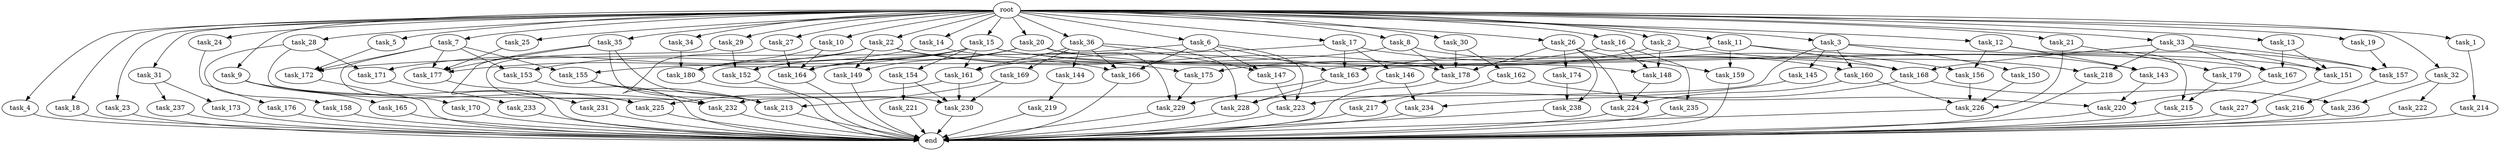 digraph G {
  root [size="0.000000"];
  task_1 [size="10.240000"];
  task_2 [size="10.240000"];
  task_3 [size="10.240000"];
  task_4 [size="10.240000"];
  task_5 [size="10.240000"];
  task_6 [size="10.240000"];
  task_7 [size="10.240000"];
  task_8 [size="10.240000"];
  task_9 [size="10.240000"];
  task_10 [size="10.240000"];
  task_11 [size="10.240000"];
  task_12 [size="10.240000"];
  task_13 [size="10.240000"];
  task_14 [size="10.240000"];
  task_15 [size="10.240000"];
  task_16 [size="10.240000"];
  task_17 [size="10.240000"];
  task_18 [size="10.240000"];
  task_19 [size="10.240000"];
  task_20 [size="10.240000"];
  task_21 [size="10.240000"];
  task_22 [size="10.240000"];
  task_23 [size="10.240000"];
  task_24 [size="10.240000"];
  task_25 [size="10.240000"];
  task_26 [size="10.240000"];
  task_27 [size="10.240000"];
  task_28 [size="10.240000"];
  task_29 [size="10.240000"];
  task_30 [size="10.240000"];
  task_31 [size="10.240000"];
  task_32 [size="10.240000"];
  task_33 [size="10.240000"];
  task_34 [size="10.240000"];
  task_35 [size="10.240000"];
  task_36 [size="10.240000"];
  task_143 [size="7301444403.200000"];
  task_144 [size="6957847019.520000"];
  task_145 [size="6957847019.520000"];
  task_146 [size="8589934592.000000"];
  task_147 [size="7301444403.200000"];
  task_148 [size="17695265259.520000"];
  task_149 [size="2491081031.680000"];
  task_150 [size="6957847019.520000"];
  task_151 [size="17695265259.520000"];
  task_152 [size="9878424780.800001"];
  task_153 [size="9105330667.520000"];
  task_154 [size="773094113.280000"];
  task_155 [size="7645041786.880000"];
  task_156 [size="8933531975.680000"];
  task_157 [size="15891378995.200001"];
  task_158 [size="1374389534.720000"];
  task_159 [size="15547781611.520000"];
  task_160 [size="12455405158.400000"];
  task_161 [size="9878424780.800001"];
  task_162 [size="6957847019.520000"];
  task_163 [size="15891378995.200001"];
  task_164 [size="6098853560.320000"];
  task_165 [size="773094113.280000"];
  task_166 [size="7645041786.880000"];
  task_167 [size="16320875724.800001"];
  task_168 [size="16320875724.800001"];
  task_169 [size="6957847019.520000"];
  task_170 [size="2147483648.000000"];
  task_171 [size="1717986918.400000"];
  task_172 [size="16234976378.880001"];
  task_173 [size="343597383.680000"];
  task_174 [size="8589934592.000000"];
  task_175 [size="8933531975.680000"];
  task_176 [size="2147483648.000000"];
  task_177 [size="6786048327.680000"];
  task_178 [size="21388937134.080002"];
  task_179 [size="343597383.680000"];
  task_180 [size="8761733283.840000"];
  task_213 [size="8418135900.160000"];
  task_214 [size="4209067950.080000"];
  task_215 [size="2491081031.680000"];
  task_216 [size="3092376453.120000"];
  task_217 [size="1374389534.720000"];
  task_218 [size="17179869184.000000"];
  task_219 [size="773094113.280000"];
  task_220 [size="12541304504.320000"];
  task_221 [size="2147483648.000000"];
  task_222 [size="8589934592.000000"];
  task_223 [size="9277129359.360001"];
  task_224 [size="17008070492.160000"];
  task_225 [size="9878424780.800001"];
  task_226 [size="7043746365.440001"];
  task_227 [size="8589934592.000000"];
  task_228 [size="11510512353.280001"];
  task_229 [size="11081015623.680000"];
  task_230 [size="10565619548.160000"];
  task_231 [size="773094113.280000"];
  task_232 [size="10479720202.240000"];
  task_233 [size="2147483648.000000"];
  task_234 [size="7301444403.200000"];
  task_235 [size="2147483648.000000"];
  task_236 [size="11682311045.120001"];
  task_237 [size="343597383.680000"];
  task_238 [size="9964324126.719999"];
  end [size="0.000000"];

  root -> task_1 [size="1.000000"];
  root -> task_2 [size="1.000000"];
  root -> task_3 [size="1.000000"];
  root -> task_4 [size="1.000000"];
  root -> task_5 [size="1.000000"];
  root -> task_6 [size="1.000000"];
  root -> task_7 [size="1.000000"];
  root -> task_8 [size="1.000000"];
  root -> task_9 [size="1.000000"];
  root -> task_10 [size="1.000000"];
  root -> task_11 [size="1.000000"];
  root -> task_12 [size="1.000000"];
  root -> task_13 [size="1.000000"];
  root -> task_14 [size="1.000000"];
  root -> task_15 [size="1.000000"];
  root -> task_16 [size="1.000000"];
  root -> task_17 [size="1.000000"];
  root -> task_18 [size="1.000000"];
  root -> task_19 [size="1.000000"];
  root -> task_20 [size="1.000000"];
  root -> task_21 [size="1.000000"];
  root -> task_22 [size="1.000000"];
  root -> task_23 [size="1.000000"];
  root -> task_24 [size="1.000000"];
  root -> task_25 [size="1.000000"];
  root -> task_26 [size="1.000000"];
  root -> task_27 [size="1.000000"];
  root -> task_28 [size="1.000000"];
  root -> task_29 [size="1.000000"];
  root -> task_30 [size="1.000000"];
  root -> task_31 [size="1.000000"];
  root -> task_32 [size="1.000000"];
  root -> task_33 [size="1.000000"];
  root -> task_34 [size="1.000000"];
  root -> task_35 [size="1.000000"];
  root -> task_36 [size="1.000000"];
  task_1 -> task_214 [size="411041792.000000"];
  task_2 -> task_148 [size="838860800.000000"];
  task_2 -> task_175 [size="838860800.000000"];
  task_2 -> task_218 [size="838860800.000000"];
  task_3 -> task_145 [size="679477248.000000"];
  task_3 -> task_150 [size="679477248.000000"];
  task_3 -> task_157 [size="679477248.000000"];
  task_3 -> task_160 [size="679477248.000000"];
  task_3 -> task_232 [size="679477248.000000"];
  task_4 -> end [size="1.000000"];
  task_5 -> task_172 [size="536870912.000000"];
  task_6 -> task_147 [size="33554432.000000"];
  task_6 -> task_163 [size="33554432.000000"];
  task_6 -> task_164 [size="33554432.000000"];
  task_6 -> task_166 [size="33554432.000000"];
  task_6 -> task_223 [size="33554432.000000"];
  task_7 -> task_153 [size="209715200.000000"];
  task_7 -> task_155 [size="209715200.000000"];
  task_7 -> task_170 [size="209715200.000000"];
  task_7 -> task_172 [size="209715200.000000"];
  task_7 -> task_177 [size="209715200.000000"];
  task_8 -> task_155 [size="536870912.000000"];
  task_8 -> task_160 [size="536870912.000000"];
  task_8 -> task_178 [size="536870912.000000"];
  task_9 -> task_165 [size="75497472.000000"];
  task_9 -> task_225 [size="75497472.000000"];
  task_9 -> task_232 [size="75497472.000000"];
  task_10 -> task_164 [size="411041792.000000"];
  task_10 -> task_180 [size="411041792.000000"];
  task_11 -> task_143 [size="679477248.000000"];
  task_11 -> task_159 [size="679477248.000000"];
  task_11 -> task_163 [size="679477248.000000"];
  task_11 -> task_168 [size="679477248.000000"];
  task_12 -> task_143 [size="33554432.000000"];
  task_12 -> task_156 [size="33554432.000000"];
  task_12 -> task_215 [size="33554432.000000"];
  task_13 -> task_151 [size="679477248.000000"];
  task_13 -> task_167 [size="679477248.000000"];
  task_14 -> task_148 [size="679477248.000000"];
  task_14 -> task_153 [size="679477248.000000"];
  task_15 -> task_152 [size="75497472.000000"];
  task_15 -> task_154 [size="75497472.000000"];
  task_15 -> task_161 [size="75497472.000000"];
  task_15 -> task_164 [size="75497472.000000"];
  task_15 -> task_167 [size="75497472.000000"];
  task_15 -> task_168 [size="75497472.000000"];
  task_15 -> task_177 [size="75497472.000000"];
  task_16 -> task_148 [size="209715200.000000"];
  task_16 -> task_161 [size="209715200.000000"];
  task_16 -> task_235 [size="209715200.000000"];
  task_17 -> task_146 [size="838860800.000000"];
  task_17 -> task_156 [size="838860800.000000"];
  task_17 -> task_163 [size="838860800.000000"];
  task_17 -> task_172 [size="838860800.000000"];
  task_18 -> end [size="1.000000"];
  task_19 -> task_157 [size="33554432.000000"];
  task_20 -> task_149 [size="209715200.000000"];
  task_20 -> task_151 [size="209715200.000000"];
  task_20 -> task_152 [size="209715200.000000"];
  task_20 -> task_229 [size="209715200.000000"];
  task_21 -> task_179 [size="33554432.000000"];
  task_21 -> task_226 [size="33554432.000000"];
  task_22 -> task_149 [size="33554432.000000"];
  task_22 -> task_166 [size="33554432.000000"];
  task_22 -> task_171 [size="33554432.000000"];
  task_22 -> task_175 [size="33554432.000000"];
  task_22 -> task_178 [size="33554432.000000"];
  task_22 -> task_180 [size="33554432.000000"];
  task_23 -> end [size="1.000000"];
  task_24 -> task_176 [size="209715200.000000"];
  task_25 -> task_177 [size="301989888.000000"];
  task_26 -> task_159 [size="838860800.000000"];
  task_26 -> task_174 [size="838860800.000000"];
  task_26 -> task_178 [size="838860800.000000"];
  task_26 -> task_224 [size="838860800.000000"];
  task_26 -> task_238 [size="838860800.000000"];
  task_27 -> task_164 [size="75497472.000000"];
  task_27 -> task_213 [size="75497472.000000"];
  task_28 -> task_158 [size="134217728.000000"];
  task_28 -> task_171 [size="134217728.000000"];
  task_28 -> task_232 [size="134217728.000000"];
  task_29 -> task_152 [size="679477248.000000"];
  task_29 -> task_225 [size="679477248.000000"];
  task_30 -> task_162 [size="679477248.000000"];
  task_30 -> task_178 [size="679477248.000000"];
  task_31 -> task_173 [size="33554432.000000"];
  task_31 -> task_237 [size="33554432.000000"];
  task_32 -> task_222 [size="838860800.000000"];
  task_32 -> task_236 [size="838860800.000000"];
  task_33 -> task_151 [size="838860800.000000"];
  task_33 -> task_157 [size="838860800.000000"];
  task_33 -> task_167 [size="838860800.000000"];
  task_33 -> task_168 [size="838860800.000000"];
  task_33 -> task_218 [size="838860800.000000"];
  task_34 -> task_180 [size="411041792.000000"];
  task_35 -> task_177 [size="75497472.000000"];
  task_35 -> task_213 [size="75497472.000000"];
  task_35 -> task_230 [size="75497472.000000"];
  task_35 -> task_231 [size="75497472.000000"];
  task_36 -> task_144 [size="679477248.000000"];
  task_36 -> task_147 [size="679477248.000000"];
  task_36 -> task_161 [size="679477248.000000"];
  task_36 -> task_166 [size="679477248.000000"];
  task_36 -> task_169 [size="679477248.000000"];
  task_36 -> task_228 [size="679477248.000000"];
  task_143 -> task_220 [size="411041792.000000"];
  task_144 -> task_219 [size="75497472.000000"];
  task_145 -> task_223 [size="838860800.000000"];
  task_146 -> task_228 [size="411041792.000000"];
  task_146 -> task_234 [size="411041792.000000"];
  task_147 -> task_223 [size="33554432.000000"];
  task_148 -> task_224 [size="411041792.000000"];
  task_149 -> end [size="1.000000"];
  task_150 -> task_226 [size="209715200.000000"];
  task_151 -> task_227 [size="838860800.000000"];
  task_152 -> end [size="1.000000"];
  task_153 -> end [size="1.000000"];
  task_154 -> task_221 [size="209715200.000000"];
  task_154 -> task_230 [size="209715200.000000"];
  task_155 -> task_213 [size="134217728.000000"];
  task_155 -> task_232 [size="134217728.000000"];
  task_156 -> task_226 [size="33554432.000000"];
  task_157 -> task_216 [size="301989888.000000"];
  task_158 -> end [size="1.000000"];
  task_159 -> end [size="1.000000"];
  task_160 -> task_224 [size="411041792.000000"];
  task_160 -> task_226 [size="411041792.000000"];
  task_161 -> task_225 [size="209715200.000000"];
  task_161 -> task_230 [size="209715200.000000"];
  task_162 -> task_217 [size="134217728.000000"];
  task_162 -> task_220 [size="134217728.000000"];
  task_163 -> task_228 [size="33554432.000000"];
  task_163 -> task_229 [size="33554432.000000"];
  task_164 -> end [size="1.000000"];
  task_165 -> end [size="1.000000"];
  task_166 -> end [size="1.000000"];
  task_167 -> task_220 [size="679477248.000000"];
  task_168 -> task_234 [size="301989888.000000"];
  task_168 -> task_236 [size="301989888.000000"];
  task_169 -> task_213 [size="536870912.000000"];
  task_169 -> task_230 [size="536870912.000000"];
  task_170 -> end [size="1.000000"];
  task_171 -> task_233 [size="209715200.000000"];
  task_172 -> end [size="1.000000"];
  task_173 -> end [size="1.000000"];
  task_174 -> task_238 [size="134217728.000000"];
  task_175 -> task_229 [size="838860800.000000"];
  task_176 -> end [size="1.000000"];
  task_177 -> end [size="1.000000"];
  task_178 -> end [size="1.000000"];
  task_179 -> task_215 [size="209715200.000000"];
  task_180 -> end [size="1.000000"];
  task_213 -> end [size="1.000000"];
  task_214 -> end [size="1.000000"];
  task_215 -> end [size="1.000000"];
  task_216 -> end [size="1.000000"];
  task_217 -> end [size="1.000000"];
  task_218 -> end [size="1.000000"];
  task_219 -> end [size="1.000000"];
  task_220 -> end [size="1.000000"];
  task_221 -> end [size="1.000000"];
  task_222 -> end [size="1.000000"];
  task_223 -> end [size="1.000000"];
  task_224 -> end [size="1.000000"];
  task_225 -> end [size="1.000000"];
  task_226 -> end [size="1.000000"];
  task_227 -> end [size="1.000000"];
  task_228 -> end [size="1.000000"];
  task_229 -> end [size="1.000000"];
  task_230 -> end [size="1.000000"];
  task_231 -> end [size="1.000000"];
  task_232 -> end [size="1.000000"];
  task_233 -> end [size="1.000000"];
  task_234 -> end [size="1.000000"];
  task_235 -> end [size="1.000000"];
  task_236 -> end [size="1.000000"];
  task_237 -> end [size="1.000000"];
  task_238 -> end [size="1.000000"];
}
